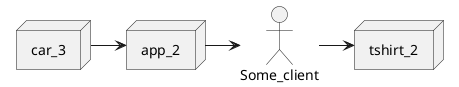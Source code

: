 @startuml
actor Some_client
node app_2
node car_3
node tshirt_2

car_3 -> app_2
app_2 -> Some_client
Some_client -> tshirt_2
@enduml
